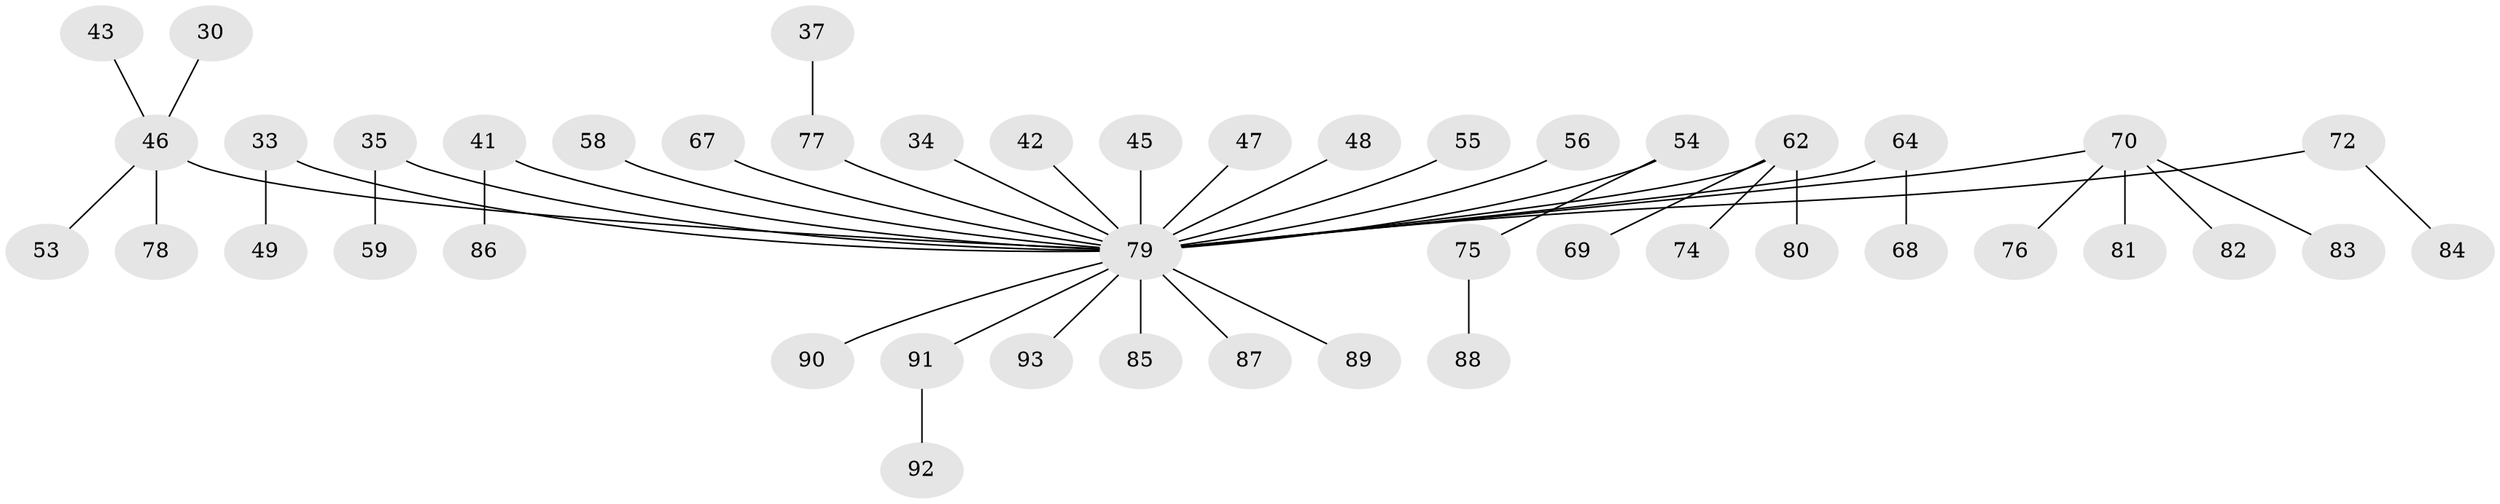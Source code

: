 // original degree distribution, {6: 0.021505376344086023, 4: 0.053763440860215055, 5: 0.043010752688172046, 3: 0.10752688172043011, 7: 0.010752688172043012, 2: 0.25806451612903225, 1: 0.5053763440860215}
// Generated by graph-tools (version 1.1) at 2025/53/03/09/25 04:53:47]
// undirected, 46 vertices, 45 edges
graph export_dot {
graph [start="1"]
  node [color=gray90,style=filled];
  30;
  33;
  34;
  35;
  37;
  41;
  42;
  43;
  45;
  46 [super="+38"];
  47;
  48;
  49;
  53;
  54;
  55;
  56;
  58;
  59;
  62 [super="+5+40"];
  64 [super="+51"];
  67;
  68;
  69;
  70 [super="+65"];
  72;
  74;
  75;
  76;
  77 [super="+23"];
  78;
  79 [super="+52+73+26+25+29+63+32"];
  80;
  81;
  82;
  83;
  84;
  85;
  86;
  87;
  88;
  89;
  90;
  91 [super="+20+57+61"];
  92;
  93;
  30 -- 46;
  33 -- 49;
  33 -- 79;
  34 -- 79;
  35 -- 59;
  35 -- 79;
  37 -- 77;
  41 -- 86;
  41 -- 79;
  42 -- 79;
  43 -- 46;
  45 -- 79;
  46 -- 53;
  46 -- 78;
  46 -- 79;
  47 -- 79;
  48 -- 79;
  54 -- 75;
  54 -- 79;
  55 -- 79;
  56 -- 79;
  58 -- 79;
  62 -- 69;
  62 -- 74;
  62 -- 80;
  62 -- 79;
  64 -- 68;
  64 -- 79;
  67 -- 79;
  70 -- 81;
  70 -- 82;
  70 -- 83;
  70 -- 76;
  70 -- 79;
  72 -- 84;
  72 -- 79;
  75 -- 88;
  77 -- 79;
  79 -- 85;
  79 -- 87;
  79 -- 89;
  79 -- 90;
  79 -- 91;
  79 -- 93;
  91 -- 92;
}
